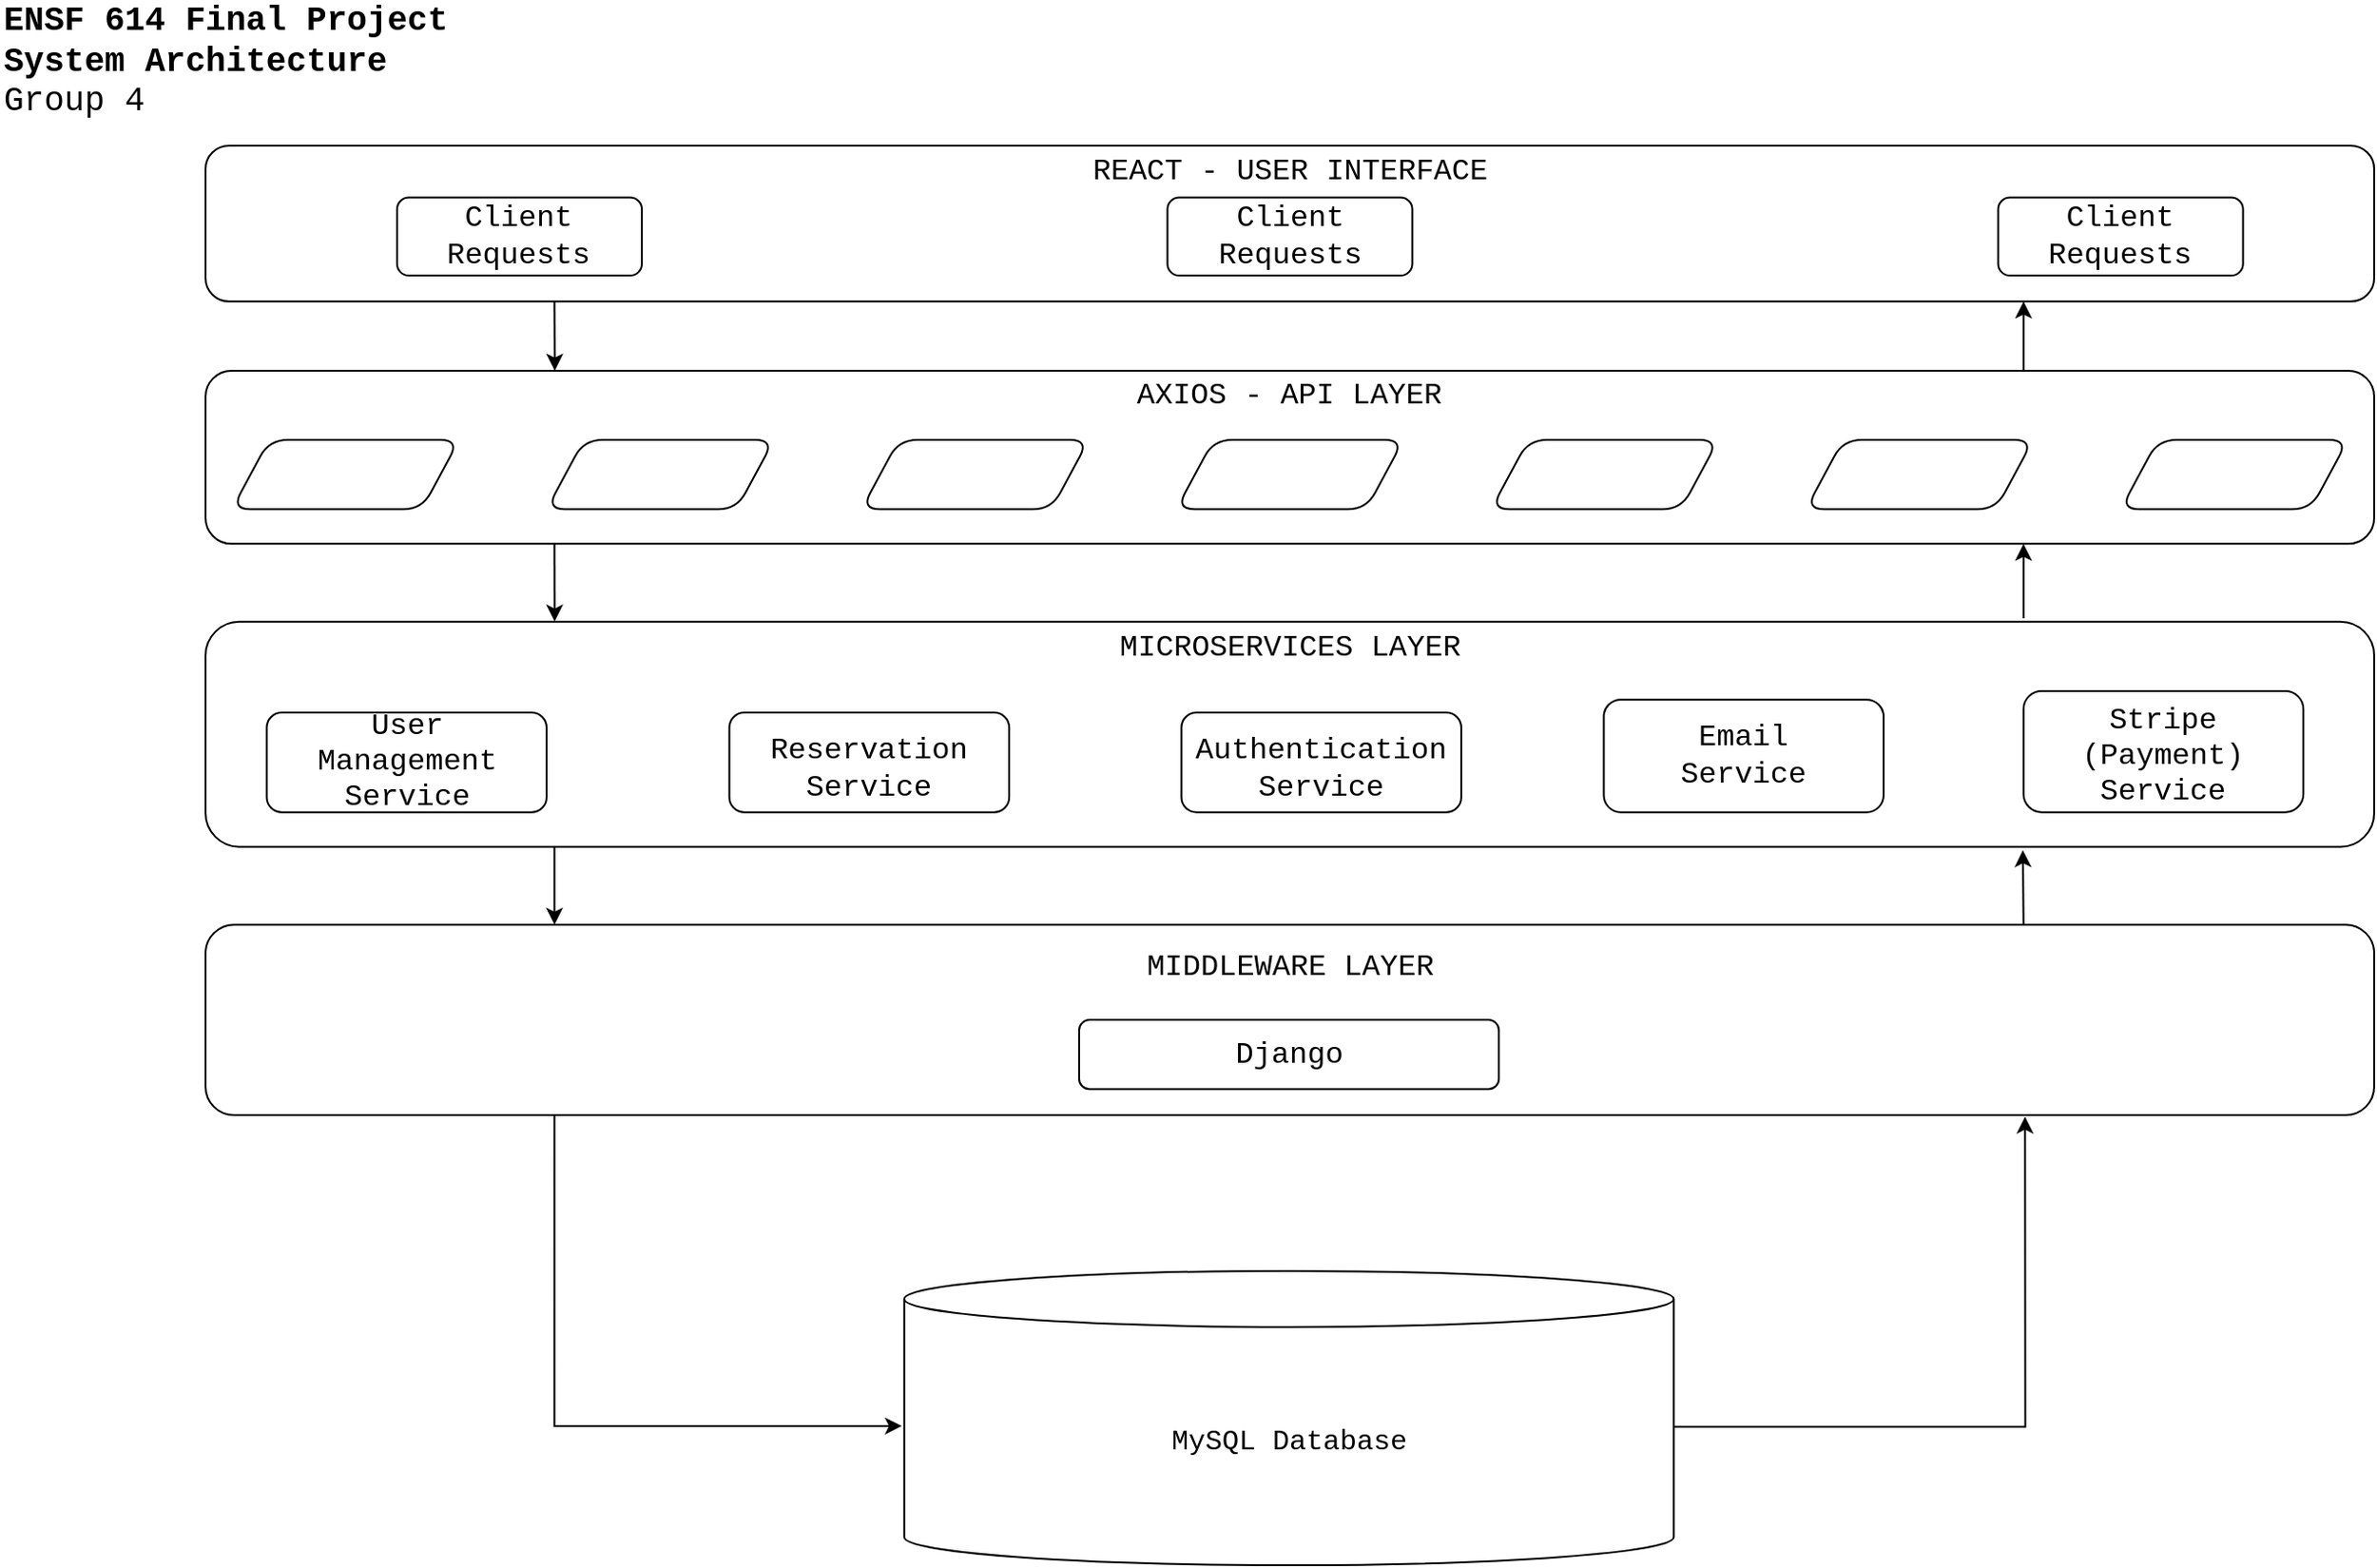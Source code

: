 <mxfile version="22.1.3" type="device">
  <diagram id="2f404044-711c-603c-8f00-f6bb4c023d3c" name="Page-1">
    <mxGraphModel dx="2990" dy="925" grid="1" gridSize="10" guides="1" tooltips="1" connect="1" arrows="1" fold="1" page="1" pageScale="1" pageWidth="1400" pageHeight="850" background="none" math="0" shadow="0">
      <root>
        <mxCell id="0" />
        <mxCell id="1" parent="0" />
        <mxCell id="IKNasHZ3eGDHbKh8iTPJ-20" value="" style="group" vertex="1" connectable="0" parent="1">
          <mxGeometry x="-1280" y="80" width="1160.5" height="760" as="geometry" />
        </mxCell>
        <mxCell id="IKNasHZ3eGDHbKh8iTPJ-6" value="" style="rounded=1;whiteSpace=wrap;html=1;fontFamily=Courier New;" vertex="1" parent="IKNasHZ3eGDHbKh8iTPJ-20">
          <mxGeometry y="417.073" width="1160.5" height="101.951" as="geometry" />
        </mxCell>
        <mxCell id="IKNasHZ3eGDHbKh8iTPJ-3" value="" style="rounded=1;whiteSpace=wrap;html=1;fontFamily=Courier New;" vertex="1" parent="IKNasHZ3eGDHbKh8iTPJ-20">
          <mxGeometry y="254.878" width="1160.5" height="120.488" as="geometry" />
        </mxCell>
        <mxCell id="-87g-Y1ySRniDhF_5HyC-63" value="" style="rounded=1;whiteSpace=wrap;html=1;fontFamily=Courier New;" parent="IKNasHZ3eGDHbKh8iTPJ-20" vertex="1">
          <mxGeometry y="120.488" width="1160.5" height="92.683" as="geometry" />
        </mxCell>
        <mxCell id="-87g-Y1ySRniDhF_5HyC-64" value="" style="rounded=1;whiteSpace=wrap;html=1;fontFamily=Courier New;" parent="IKNasHZ3eGDHbKh8iTPJ-20" vertex="1">
          <mxGeometry width="1160.5" height="83.415" as="geometry" />
        </mxCell>
        <mxCell id="-87g-Y1ySRniDhF_5HyC-95" value="" style="rounded=1;whiteSpace=wrap;html=1;glass=0;fontFamily=Courier New;" parent="IKNasHZ3eGDHbKh8iTPJ-20" vertex="1">
          <mxGeometry x="467.476" y="468.049" width="224.613" height="37.073" as="geometry" />
        </mxCell>
        <mxCell id="-87g-Y1ySRniDhF_5HyC-102" value="&lt;font style=&quot;font-size: 16px;&quot;&gt;Django&lt;/font&gt;" style="text;html=1;strokeColor=none;fillColor=none;align=center;verticalAlign=middle;whiteSpace=wrap;rounded=0;fontFamily=Courier New;" parent="IKNasHZ3eGDHbKh8iTPJ-20" vertex="1">
          <mxGeometry x="551.705" y="472.683" width="56.153" height="27.805" as="geometry" />
        </mxCell>
        <mxCell id="-87g-Y1ySRniDhF_5HyC-114" value="" style="rounded=1;whiteSpace=wrap;html=1;glass=0;fontFamily=Courier New;" parent="IKNasHZ3eGDHbKh8iTPJ-20" vertex="1">
          <mxGeometry x="32.756" y="303.537" width="149.742" height="53.293" as="geometry" />
        </mxCell>
        <mxCell id="-87g-Y1ySRniDhF_5HyC-122" style="edgeStyle=orthogonalEdgeStyle;rounded=0;orthogonalLoop=1;jettySize=auto;html=1;exitX=0.5;exitY=1;exitDx=0;exitDy=0;fontFamily=Courier New;" parent="IKNasHZ3eGDHbKh8iTPJ-20" edge="1">
          <mxGeometry relative="1" as="geometry">
            <mxPoint x="411.322" y="583.902" as="sourcePoint" />
            <mxPoint x="411.322" y="583.902" as="targetPoint" />
          </mxGeometry>
        </mxCell>
        <mxCell id="-87g-Y1ySRniDhF_5HyC-125" value="" style="rounded=1;whiteSpace=wrap;html=1;glass=0;fontFamily=Courier New;" parent="IKNasHZ3eGDHbKh8iTPJ-20" vertex="1">
          <mxGeometry x="280.298" y="303.537" width="149.742" height="53.293" as="geometry" />
        </mxCell>
        <mxCell id="-87g-Y1ySRniDhF_5HyC-133" style="edgeStyle=orthogonalEdgeStyle;rounded=0;orthogonalLoop=1;jettySize=auto;html=1;exitX=0.5;exitY=1;exitDx=0;exitDy=0;fontFamily=Courier New;" parent="IKNasHZ3eGDHbKh8iTPJ-20" edge="1">
          <mxGeometry relative="1" as="geometry">
            <mxPoint x="579.782" y="537.561" as="sourcePoint" />
            <mxPoint x="579.782" y="537.561" as="targetPoint" />
          </mxGeometry>
        </mxCell>
        <mxCell id="-87g-Y1ySRniDhF_5HyC-136" value="" style="rounded=1;whiteSpace=wrap;html=1;glass=0;fontFamily=Courier New;" parent="IKNasHZ3eGDHbKh8iTPJ-20" vertex="1">
          <mxGeometry x="522.225" y="303.537" width="149.742" height="53.293" as="geometry" />
        </mxCell>
        <mxCell id="-87g-Y1ySRniDhF_5HyC-144" value="" style="rounded=1;whiteSpace=wrap;html=1;glass=0;fontFamily=Courier New;" parent="IKNasHZ3eGDHbKh8iTPJ-20" vertex="1">
          <mxGeometry x="748.242" y="296.585" width="149.742" height="60.244" as="geometry" />
        </mxCell>
        <mxCell id="-87g-Y1ySRniDhF_5HyC-149" value="&lt;span style=&quot;font-size: 16px;&quot;&gt;Email &lt;br&gt;Service&lt;/span&gt;" style="text;html=1;strokeColor=none;fillColor=none;align=center;verticalAlign=middle;whiteSpace=wrap;rounded=0;fontFamily=Courier New;" parent="IKNasHZ3eGDHbKh8iTPJ-20" vertex="1">
          <mxGeometry x="748.242" y="312.805" width="149.742" height="27.805" as="geometry" />
        </mxCell>
        <mxCell id="-87g-Y1ySRniDhF_5HyC-152" style="edgeStyle=orthogonalEdgeStyle;rounded=0;orthogonalLoop=1;jettySize=auto;html=1;exitX=0.5;exitY=1;exitDx=0;exitDy=0;fontFamily=Courier New;" parent="IKNasHZ3eGDHbKh8iTPJ-20" edge="1">
          <mxGeometry relative="1" as="geometry">
            <mxPoint x="916.701" y="537.561" as="sourcePoint" />
            <mxPoint x="916.701" y="537.561" as="targetPoint" />
          </mxGeometry>
        </mxCell>
        <mxCell id="-87g-Y1ySRniDhF_5HyC-154" value="" style="rounded=1;whiteSpace=wrap;html=1;glass=0;fontFamily=Courier New;" parent="IKNasHZ3eGDHbKh8iTPJ-20" vertex="1">
          <mxGeometry x="972.855" y="291.951" width="149.742" height="64.878" as="geometry" />
        </mxCell>
        <mxCell id="-87g-Y1ySRniDhF_5HyC-157" value="&lt;font style=&quot;font-size: 15px;&quot;&gt;MySQL Database&lt;/font&gt;" style="shape=cylinder3;whiteSpace=wrap;html=1;boundedLbl=1;backgroundOutline=1;size=15;fontFamily=Courier New;" parent="IKNasHZ3eGDHbKh8iTPJ-20" vertex="1">
          <mxGeometry x="373.887" y="602.439" width="411.79" height="157.561" as="geometry" />
        </mxCell>
        <mxCell id="-87g-Y1ySRniDhF_5HyC-158" value="&lt;font style=&quot;font-size: 16px;&quot;&gt;Stripe&lt;br&gt;(Payment)&lt;br&gt;Service&lt;br&gt;&lt;/font&gt;" style="text;html=1;strokeColor=none;fillColor=none;align=center;verticalAlign=middle;whiteSpace=wrap;rounded=0;fontFamily=Courier New;" parent="IKNasHZ3eGDHbKh8iTPJ-20" vertex="1">
          <mxGeometry x="982.214" y="312.805" width="131.024" height="27.805" as="geometry" />
        </mxCell>
        <mxCell id="-87g-Y1ySRniDhF_5HyC-161" value="&lt;font style=&quot;font-size: 16px;&quot;&gt;AXIOS - API LAYER&lt;/font&gt;" style="text;html=1;strokeColor=none;fillColor=none;align=center;verticalAlign=middle;whiteSpace=wrap;rounded=0;fontFamily=Courier New;" parent="IKNasHZ3eGDHbKh8iTPJ-20" vertex="1">
          <mxGeometry x="489.001" y="120.488" width="182.498" height="27.805" as="geometry" />
        </mxCell>
        <mxCell id="-87g-Y1ySRniDhF_5HyC-162" value="" style="shape=parallelogram;perimeter=parallelogramPerimeter;whiteSpace=wrap;html=1;fixedSize=1;rounded=1;fontFamily=Courier New;" parent="IKNasHZ3eGDHbKh8iTPJ-20" vertex="1">
          <mxGeometry x="14.038" y="157.561" width="121.665" height="37.073" as="geometry" />
        </mxCell>
        <mxCell id="-87g-Y1ySRniDhF_5HyC-164" value="" style="shape=parallelogram;perimeter=parallelogramPerimeter;whiteSpace=wrap;html=1;fixedSize=1;rounded=1;fontFamily=Courier New;" parent="IKNasHZ3eGDHbKh8iTPJ-20" vertex="1">
          <mxGeometry x="182.498" y="157.561" width="121.665" height="37.073" as="geometry" />
        </mxCell>
        <mxCell id="-87g-Y1ySRniDhF_5HyC-165" value="" style="shape=parallelogram;perimeter=parallelogramPerimeter;whiteSpace=wrap;html=1;fixedSize=1;rounded=1;fontFamily=Courier New;" parent="IKNasHZ3eGDHbKh8iTPJ-20" vertex="1">
          <mxGeometry x="350.958" y="157.561" width="121.665" height="37.073" as="geometry" />
        </mxCell>
        <mxCell id="-87g-Y1ySRniDhF_5HyC-166" value="" style="shape=parallelogram;perimeter=parallelogramPerimeter;whiteSpace=wrap;html=1;fixedSize=1;rounded=1;fontFamily=Courier New;" parent="IKNasHZ3eGDHbKh8iTPJ-20" vertex="1">
          <mxGeometry x="519.417" y="157.561" width="121.665" height="37.073" as="geometry" />
        </mxCell>
        <mxCell id="-87g-Y1ySRniDhF_5HyC-167" value="" style="shape=parallelogram;perimeter=parallelogramPerimeter;whiteSpace=wrap;html=1;fixedSize=1;rounded=1;fontFamily=Courier New;" parent="IKNasHZ3eGDHbKh8iTPJ-20" vertex="1">
          <mxGeometry x="687.877" y="157.561" width="121.665" height="37.073" as="geometry" />
        </mxCell>
        <mxCell id="-87g-Y1ySRniDhF_5HyC-168" value="" style="shape=parallelogram;perimeter=parallelogramPerimeter;whiteSpace=wrap;html=1;fixedSize=1;rounded=1;fontFamily=Courier New;" parent="IKNasHZ3eGDHbKh8iTPJ-20" vertex="1">
          <mxGeometry x="856.337" y="157.561" width="121.665" height="37.073" as="geometry" />
        </mxCell>
        <mxCell id="-87g-Y1ySRniDhF_5HyC-169" value="" style="shape=parallelogram;perimeter=parallelogramPerimeter;whiteSpace=wrap;html=1;fixedSize=1;rounded=1;fontFamily=Courier New;" parent="IKNasHZ3eGDHbKh8iTPJ-20" vertex="1">
          <mxGeometry x="1024.796" y="157.561" width="121.665" height="37.073" as="geometry" />
        </mxCell>
        <mxCell id="-87g-Y1ySRniDhF_5HyC-170" value="&lt;font style=&quot;font-size: 16px;&quot;&gt;REACT - USER INTERFACE&lt;/font&gt;" style="text;html=1;strokeColor=none;fillColor=none;align=center;verticalAlign=middle;whiteSpace=wrap;rounded=0;fontFamily=Courier New;" parent="IKNasHZ3eGDHbKh8iTPJ-20" vertex="1">
          <mxGeometry x="460.924" width="238.651" height="27.805" as="geometry" />
        </mxCell>
        <mxCell id="-87g-Y1ySRniDhF_5HyC-171" value="&lt;span style=&quot;font-size: 16px;&quot;&gt;Client Requests&lt;/span&gt;" style="rounded=1;whiteSpace=wrap;html=1;fontFamily=Courier New;" parent="IKNasHZ3eGDHbKh8iTPJ-20" vertex="1">
          <mxGeometry x="102.48" y="27.805" width="131.024" height="41.707" as="geometry" />
        </mxCell>
        <mxCell id="-87g-Y1ySRniDhF_5HyC-173" value="&lt;span style=&quot;font-size: 16px;&quot;&gt;Client Requests&lt;/span&gt;" style="rounded=1;whiteSpace=wrap;html=1;fontFamily=Courier New;" parent="IKNasHZ3eGDHbKh8iTPJ-20" vertex="1">
          <mxGeometry x="514.738" y="27.805" width="131.024" height="41.707" as="geometry" />
        </mxCell>
        <mxCell id="-87g-Y1ySRniDhF_5HyC-174" value="&lt;span style=&quot;font-size: 16px;&quot;&gt;Client Requests&lt;/span&gt;" style="rounded=1;whiteSpace=wrap;html=1;fontFamily=Courier New;" parent="IKNasHZ3eGDHbKh8iTPJ-20" vertex="1">
          <mxGeometry x="959.284" y="27.805" width="131.024" height="41.707" as="geometry" />
        </mxCell>
        <mxCell id="IKNasHZ3eGDHbKh8iTPJ-1" value="&lt;span style=&quot;font-size: 16px;&quot;&gt;Reservation&lt;br&gt;Service&lt;br&gt;&lt;/span&gt;" style="text;html=1;strokeColor=none;fillColor=none;align=center;verticalAlign=middle;whiteSpace=wrap;rounded=0;fontFamily=Courier New;" vertex="1" parent="IKNasHZ3eGDHbKh8iTPJ-20">
          <mxGeometry x="280.298" y="319.756" width="149.742" height="27.805" as="geometry" />
        </mxCell>
        <mxCell id="IKNasHZ3eGDHbKh8iTPJ-2" value="&lt;span style=&quot;font-size: 16px;&quot;&gt;Authentication Service&lt;/span&gt;" style="text;html=1;strokeColor=none;fillColor=none;align=center;verticalAlign=middle;whiteSpace=wrap;rounded=0;fontFamily=Courier New;" vertex="1" parent="IKNasHZ3eGDHbKh8iTPJ-20">
          <mxGeometry x="522.225" y="319.756" width="149.742" height="27.805" as="geometry" />
        </mxCell>
        <mxCell id="IKNasHZ3eGDHbKh8iTPJ-4" value="&lt;span style=&quot;font-size: 16px;&quot;&gt;User&lt;br&gt;Management&lt;br&gt;Service&lt;br&gt;&lt;/span&gt;" style="text;html=1;strokeColor=none;fillColor=none;align=center;verticalAlign=middle;whiteSpace=wrap;rounded=0;fontFamily=Courier New;" vertex="1" parent="IKNasHZ3eGDHbKh8iTPJ-20">
          <mxGeometry x="32.756" y="316.28" width="149.742" height="27.805" as="geometry" />
        </mxCell>
        <mxCell id="IKNasHZ3eGDHbKh8iTPJ-5" value="&lt;span style=&quot;font-size: 16px;&quot;&gt;MICROSERVICES LAYER&lt;/span&gt;" style="text;html=1;strokeColor=none;fillColor=none;align=center;verticalAlign=middle;whiteSpace=wrap;rounded=0;fontFamily=Courier New;" vertex="1" parent="IKNasHZ3eGDHbKh8iTPJ-20">
          <mxGeometry x="481.514" y="254.878" width="196.536" height="27.805" as="geometry" />
        </mxCell>
        <mxCell id="IKNasHZ3eGDHbKh8iTPJ-9" value="&lt;span style=&quot;font-size: 16px;&quot;&gt;MIDDLEWARE LAYER&lt;/span&gt;" style="text;html=1;strokeColor=none;fillColor=none;align=center;verticalAlign=middle;whiteSpace=wrap;rounded=0;fontFamily=Courier New;" vertex="1" parent="IKNasHZ3eGDHbKh8iTPJ-20">
          <mxGeometry x="481.514" y="426.341" width="196.536" height="27.805" as="geometry" />
        </mxCell>
        <mxCell id="IKNasHZ3eGDHbKh8iTPJ-12" style="edgeStyle=orthogonalEdgeStyle;rounded=0;orthogonalLoop=1;jettySize=auto;html=1;entryX=-0.003;entryY=0.527;entryDx=0;entryDy=0;entryPerimeter=0;fontFamily=Courier New;" edge="1" parent="IKNasHZ3eGDHbKh8iTPJ-20" target="-87g-Y1ySRniDhF_5HyC-157">
          <mxGeometry relative="1" as="geometry">
            <mxPoint x="186.71" y="519.024" as="sourcePoint" />
            <mxPoint x="373.887" y="685.854" as="targetPoint" />
            <Array as="points">
              <mxPoint x="186.709" y="685.854" />
            </Array>
          </mxGeometry>
        </mxCell>
        <mxCell id="IKNasHZ3eGDHbKh8iTPJ-13" value="" style="endArrow=classic;html=1;rounded=0;entryX=0.282;entryY=0;entryDx=0;entryDy=0;entryPerimeter=0;fontFamily=Courier New;" edge="1" parent="IKNasHZ3eGDHbKh8iTPJ-20">
          <mxGeometry width="50" height="50" relative="1" as="geometry">
            <mxPoint x="186.709" y="83.415" as="sourcePoint" />
            <mxPoint x="186.878" y="120.488" as="targetPoint" />
          </mxGeometry>
        </mxCell>
        <mxCell id="IKNasHZ3eGDHbKh8iTPJ-14" value="" style="endArrow=classic;html=1;rounded=0;entryX=0.29;entryY=-0.001;entryDx=0;entryDy=0;entryPerimeter=0;fontFamily=Courier New;" edge="1" parent="IKNasHZ3eGDHbKh8iTPJ-20">
          <mxGeometry width="50" height="50" relative="1" as="geometry">
            <mxPoint x="186.709" y="213.171" as="sourcePoint" />
            <mxPoint x="186.803" y="254.758" as="targetPoint" />
          </mxGeometry>
        </mxCell>
        <mxCell id="IKNasHZ3eGDHbKh8iTPJ-15" value="" style="endArrow=classic;html=1;rounded=0;entryX=0.29;entryY=-0.001;entryDx=0;entryDy=0;entryPerimeter=0;fontFamily=Courier New;" edge="1" parent="IKNasHZ3eGDHbKh8iTPJ-20">
          <mxGeometry width="50" height="50" relative="1" as="geometry">
            <mxPoint x="186.709" y="375.366" as="sourcePoint" />
            <mxPoint x="186.709" y="417.073" as="targetPoint" />
          </mxGeometry>
        </mxCell>
        <mxCell id="IKNasHZ3eGDHbKh8iTPJ-16" value="" style="endArrow=classic;html=1;rounded=0;entryX=0.839;entryY=1.008;entryDx=0;entryDy=0;entryPerimeter=0;" edge="1" parent="IKNasHZ3eGDHbKh8iTPJ-20" target="IKNasHZ3eGDHbKh8iTPJ-6">
          <mxGeometry width="50" height="50" relative="1" as="geometry">
            <mxPoint x="785.677" y="685.854" as="sourcePoint" />
            <mxPoint x="832.472" y="639.512" as="targetPoint" />
            <Array as="points">
              <mxPoint x="973.791" y="685.854" />
            </Array>
          </mxGeometry>
        </mxCell>
        <mxCell id="IKNasHZ3eGDHbKh8iTPJ-17" value="" style="endArrow=classic;html=1;rounded=0;entryX=0.838;entryY=1.015;entryDx=0;entryDy=0;entryPerimeter=0;" edge="1" parent="IKNasHZ3eGDHbKh8iTPJ-20" target="IKNasHZ3eGDHbKh8iTPJ-3">
          <mxGeometry width="50" height="50" relative="1" as="geometry">
            <mxPoint x="972.855" y="417.073" as="sourcePoint" />
            <mxPoint x="1019.649" y="370.732" as="targetPoint" />
          </mxGeometry>
        </mxCell>
        <mxCell id="IKNasHZ3eGDHbKh8iTPJ-18" value="" style="endArrow=classic;html=1;rounded=0;entryX=0.838;entryY=1.015;entryDx=0;entryDy=0;entryPerimeter=0;" edge="1" parent="IKNasHZ3eGDHbKh8iTPJ-20">
          <mxGeometry width="50" height="50" relative="1" as="geometry">
            <mxPoint x="972.855" y="253.024" as="sourcePoint" />
            <mxPoint x="972.855" y="213.171" as="targetPoint" />
          </mxGeometry>
        </mxCell>
        <mxCell id="IKNasHZ3eGDHbKh8iTPJ-19" value="" style="endArrow=classic;html=1;rounded=0;entryX=0.838;entryY=1.015;entryDx=0;entryDy=0;entryPerimeter=0;" edge="1" parent="IKNasHZ3eGDHbKh8iTPJ-20">
          <mxGeometry width="50" height="50" relative="1" as="geometry">
            <mxPoint x="972.855" y="120.488" as="sourcePoint" />
            <mxPoint x="972.855" y="83.415" as="targetPoint" />
          </mxGeometry>
        </mxCell>
        <mxCell id="IKNasHZ3eGDHbKh8iTPJ-21" value="&lt;font style=&quot;font-size: 18px;&quot;&gt;&lt;b style=&quot;font-size: 18px;&quot;&gt;ENSF 614 Final Project&lt;br style=&quot;font-size: 18px;&quot;&gt;System Architecture&lt;br style=&quot;font-size: 18px;&quot;&gt;&lt;/b&gt;Group 4&lt;/font&gt;" style="text;html=1;strokeColor=none;fillColor=none;align=left;verticalAlign=middle;whiteSpace=wrap;rounded=0;fontFamily=Courier New;fontSize=18;" vertex="1" parent="1">
          <mxGeometry x="-1390" y="20" width="390" height="30" as="geometry" />
        </mxCell>
      </root>
    </mxGraphModel>
  </diagram>
</mxfile>
